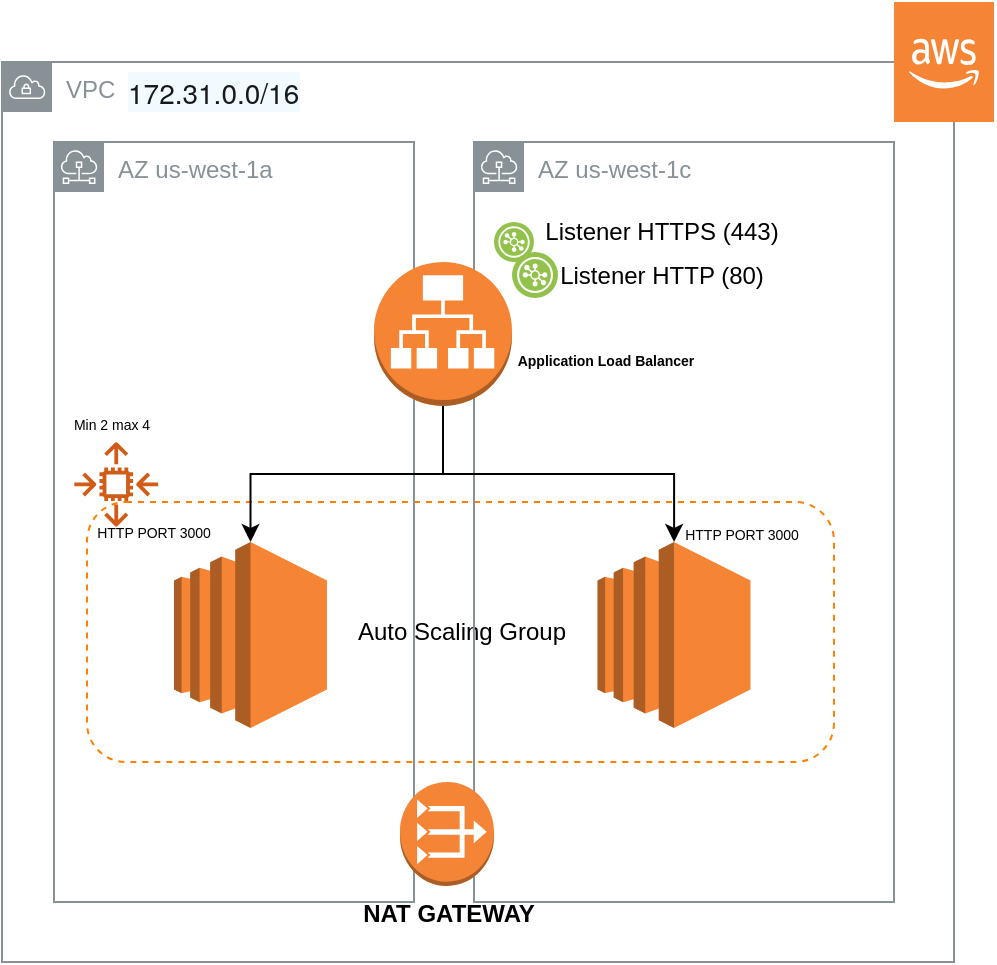 <mxfile version="14.6.13" type="device" pages="3"><diagram id="ogSnZURqez3LyuXSEBDe" name="Infrastructure Architecture"><mxGraphModel dx="2062" dy="1155" grid="0" gridSize="10" guides="0" tooltips="1" connect="1" arrows="1" fold="1" page="1" pageScale="1" pageWidth="827" pageHeight="1169" math="0" shadow="0"><root><mxCell id="0"/><mxCell id="1" parent="0"/><mxCell id="BzRsgsuqI517pexDywHd-12" value="Auto Scaling Group" style="rounded=1;whiteSpace=wrap;html=1;dashed=1;strokeColor=#FF8000;" parent="1" vertex="1"><mxGeometry x="216.5" y="270" width="373.5" height="130" as="geometry"/></mxCell><mxCell id="BzRsgsuqI517pexDywHd-1" value="VPC&amp;nbsp;" style="outlineConnect=0;gradientColor=none;html=1;whiteSpace=wrap;fontSize=12;fontStyle=0;shape=mxgraph.aws4.group;grIcon=mxgraph.aws4.group_vpc;strokeColor=#879196;fillColor=none;verticalAlign=top;align=left;spacingLeft=30;fontColor=#879196;dashed=0;" parent="1" vertex="1"><mxGeometry x="174" y="50" width="476" height="450" as="geometry"/></mxCell><mxCell id="BzRsgsuqI517pexDywHd-3" value="AZ us-west-1a" style="outlineConnect=0;gradientColor=none;html=1;whiteSpace=wrap;fontSize=12;fontStyle=0;shape=mxgraph.aws4.group;grIcon=mxgraph.aws4.group_subnet;strokeColor=#879196;fillColor=none;verticalAlign=top;align=left;spacingLeft=30;fontColor=#879196;dashed=0;" parent="1" vertex="1"><mxGeometry x="200" y="90" width="180" height="380" as="geometry"/></mxCell><mxCell id="BzRsgsuqI517pexDywHd-4" value="AZ us-west-1c" style="outlineConnect=0;gradientColor=none;html=1;whiteSpace=wrap;fontSize=12;fontStyle=0;shape=mxgraph.aws4.group;grIcon=mxgraph.aws4.group_subnet;strokeColor=#879196;fillColor=none;verticalAlign=top;align=left;spacingLeft=30;fontColor=#879196;dashed=0;" parent="1" vertex="1"><mxGeometry x="410" y="90" width="210" height="380" as="geometry"/></mxCell><mxCell id="BzRsgsuqI517pexDywHd-13" style="edgeStyle=orthogonalEdgeStyle;rounded=0;orthogonalLoop=1;jettySize=auto;html=1;exitX=0.5;exitY=1;exitDx=0;exitDy=0;exitPerimeter=0;" parent="1" source="BzRsgsuqI517pexDywHd-2" target="BzRsgsuqI517pexDywHd-10" edge="1"><mxGeometry relative="1" as="geometry"/></mxCell><mxCell id="BzRsgsuqI517pexDywHd-14" style="edgeStyle=orthogonalEdgeStyle;rounded=0;orthogonalLoop=1;jettySize=auto;html=1;exitX=0.5;exitY=1;exitDx=0;exitDy=0;exitPerimeter=0;" parent="1" source="BzRsgsuqI517pexDywHd-2" target="BzRsgsuqI517pexDywHd-11" edge="1"><mxGeometry relative="1" as="geometry"/></mxCell><mxCell id="BzRsgsuqI517pexDywHd-2" value="" style="outlineConnect=0;dashed=0;verticalLabelPosition=bottom;verticalAlign=top;align=center;html=1;shape=mxgraph.aws3.application_load_balancer;fillColor=#F58534;gradientColor=none;" parent="1" vertex="1"><mxGeometry x="360" y="150" width="69" height="72" as="geometry"/></mxCell><mxCell id="BzRsgsuqI517pexDywHd-10" value="" style="outlineConnect=0;dashed=0;verticalLabelPosition=bottom;verticalAlign=top;align=center;html=1;shape=mxgraph.aws3.ec2;fillColor=#F58534;gradientColor=none;" parent="1" vertex="1"><mxGeometry x="260" y="290" width="76.5" height="93" as="geometry"/></mxCell><mxCell id="BzRsgsuqI517pexDywHd-11" value="" style="outlineConnect=0;dashed=0;verticalLabelPosition=bottom;verticalAlign=top;align=center;html=1;shape=mxgraph.aws3.ec2;fillColor=#F58534;gradientColor=none;" parent="1" vertex="1"><mxGeometry x="471.75" y="290" width="76.5" height="93" as="geometry"/></mxCell><mxCell id="BzRsgsuqI517pexDywHd-15" value="&lt;b&gt;NAT GATEWAY&lt;/b&gt;" style="outlineConnect=0;dashed=0;verticalLabelPosition=bottom;verticalAlign=top;align=center;html=1;shape=mxgraph.aws3.vpc_nat_gateway;fillColor=#F58536;gradientColor=none;strokeColor=#FF8000;" parent="1" vertex="1"><mxGeometry x="373" y="410" width="47" height="52" as="geometry"/></mxCell><mxCell id="BzRsgsuqI517pexDywHd-17" value="" style="aspect=fixed;perimeter=ellipsePerimeter;html=1;align=center;shadow=0;dashed=0;fontColor=#4277BB;labelBackgroundColor=#ffffff;fontSize=12;spacingTop=3;image;image=img/lib/ibm/vpc/LoadBalancerListener.svg;strokeColor=#FF8000;" parent="1" vertex="1"><mxGeometry x="420" y="130" width="20" height="20" as="geometry"/></mxCell><mxCell id="BzRsgsuqI517pexDywHd-18" value="Listener HTTPS (443)" style="text;html=1;strokeColor=none;fillColor=none;align=center;verticalAlign=middle;whiteSpace=wrap;rounded=0;dashed=1;" parent="1" vertex="1"><mxGeometry x="429" y="130" width="150" height="10" as="geometry"/></mxCell><mxCell id="BzRsgsuqI517pexDywHd-19" value="" style="aspect=fixed;perimeter=ellipsePerimeter;html=1;align=center;shadow=0;dashed=0;fontColor=#4277BB;labelBackgroundColor=#ffffff;fontSize=12;spacingTop=3;image;image=img/lib/ibm/vpc/LoadBalancerListener.svg;strokeColor=#FF8000;" parent="1" vertex="1"><mxGeometry x="429" y="145" width="23" height="23" as="geometry"/></mxCell><mxCell id="BzRsgsuqI517pexDywHd-20" value="Listener HTTP (80)" style="text;html=1;strokeColor=none;fillColor=none;align=center;verticalAlign=middle;whiteSpace=wrap;rounded=0;dashed=1;" parent="1" vertex="1"><mxGeometry x="424" y="146.5" width="160" height="20" as="geometry"/></mxCell><mxCell id="BzRsgsuqI517pexDywHd-22" value="HTTP PORT 3000" style="text;html=1;strokeColor=none;fillColor=none;align=center;verticalAlign=middle;whiteSpace=wrap;rounded=0;dashed=1;fontSize=7;" parent="1" vertex="1"><mxGeometry x="504" y="270.75" width="80" height="31.5" as="geometry"/></mxCell><mxCell id="BzRsgsuqI517pexDywHd-23" value="HTTP PORT 3000" style="text;html=1;strokeColor=none;fillColor=none;align=center;verticalAlign=middle;whiteSpace=wrap;rounded=0;dashed=1;fontSize=7;" parent="1" vertex="1"><mxGeometry x="210" y="270" width="80" height="31.5" as="geometry"/></mxCell><mxCell id="BzRsgsuqI517pexDywHd-25" value="&lt;b&gt;Application Load Balancer&lt;/b&gt;" style="text;html=1;strokeColor=none;fillColor=none;align=center;verticalAlign=middle;whiteSpace=wrap;rounded=0;dashed=1;fontSize=7;" parent="1" vertex="1"><mxGeometry x="429" y="190" width="94" height="20" as="geometry"/></mxCell><mxCell id="BzRsgsuqI517pexDywHd-26" value="&lt;span style=&quot;color: rgb(22, 25, 31); font-family: &amp;quot;amazon ember&amp;quot;, &amp;quot;helvetica neue&amp;quot;, roboto, arial, sans-serif; font-size: 14px; font-style: normal; font-weight: 400; letter-spacing: normal; text-indent: 0px; text-transform: none; word-spacing: 0px; background-color: rgb(241, 250, 255); display: inline; float: none;&quot;&gt;172.31.0.0/16&lt;/span&gt;" style="text;whiteSpace=wrap;html=1;fontSize=7;" parent="1" vertex="1"><mxGeometry x="235" y="50" width="110" height="30" as="geometry"/></mxCell><mxCell id="BzRsgsuqI517pexDywHd-27" value="" style="outlineConnect=0;fontColor=#232F3E;gradientColor=none;fillColor=#D05C17;strokeColor=none;dashed=0;verticalLabelPosition=bottom;verticalAlign=top;align=center;html=1;fontSize=12;fontStyle=0;aspect=fixed;pointerEvents=1;shape=mxgraph.aws4.auto_scaling2;" parent="1" vertex="1"><mxGeometry x="210" y="240" width="42.25" height="42.25" as="geometry"/></mxCell><mxCell id="BzRsgsuqI517pexDywHd-28" value="Min 2 max 4" style="text;html=1;strokeColor=none;fillColor=none;align=center;verticalAlign=middle;whiteSpace=wrap;rounded=0;dashed=1;fontSize=7;" parent="1" vertex="1"><mxGeometry x="174" y="222" width="110" height="20" as="geometry"/></mxCell><mxCell id="BzRsgsuqI517pexDywHd-29" value="" style="outlineConnect=0;dashed=0;verticalLabelPosition=bottom;verticalAlign=top;align=center;html=1;shape=mxgraph.aws3.cloud_2;fillColor=#F58534;gradientColor=none;fontSize=7;strokeColor=#FF8000;" parent="1" vertex="1"><mxGeometry x="620" y="20" width="50" height="60" as="geometry"/></mxCell></root></mxGraphModel></diagram><diagram id="vb_v1I9GWxazR_AAftto" name="Application pipeline"><mxGraphModel dx="2062" dy="1155" grid="0" gridSize="10" guides="0" tooltips="1" connect="1" arrows="1" fold="1" page="1" pageScale="1" pageWidth="827" pageHeight="1169" math="0" shadow="0"><root><mxCell id="DCkGBfnN7YmnG2D4Gp_2-0"/><mxCell id="DCkGBfnN7YmnG2D4Gp_2-1" parent="DCkGBfnN7YmnG2D4Gp_2-0"/><mxCell id="acjGzCW7XDTCknvXD9CY-15" value="" style="rounded=1;whiteSpace=wrap;html=1;dashed=1;fontSize=12;strokeColor=#00CC00;" parent="DCkGBfnN7YmnG2D4Gp_2-1" vertex="1"><mxGeometry x="10" y="190" width="800" height="540" as="geometry"/></mxCell><mxCell id="acjGzCW7XDTCknvXD9CY-2" value="ASG" style="rounded=1;whiteSpace=wrap;html=1;dashed=1;fontSize=12;strokeColor=#FF8000;" parent="DCkGBfnN7YmnG2D4Gp_2-1" vertex="1"><mxGeometry x="405.25" y="570" width="293.88" height="120" as="geometry"/></mxCell><mxCell id="DCkGBfnN7YmnG2D4Gp_2-5" value="" style="rounded=1;whiteSpace=wrap;html=1;dashed=1;fontSize=7;strokeColor=#FF8000;" parent="DCkGBfnN7YmnG2D4Gp_2-1" vertex="1"><mxGeometry x="21.25" y="230" width="196.25" height="200" as="geometry"/></mxCell><mxCell id="DCkGBfnN7YmnG2D4Gp_2-2" value="" style="outlineConnect=0;dashed=0;verticalLabelPosition=bottom;verticalAlign=top;align=center;html=1;shape=mxgraph.aws3.codepipeline;fillColor=#759C3E;gradientColor=none;fontSize=7;strokeColor=#FF8000;" parent="DCkGBfnN7YmnG2D4Gp_2-1" vertex="1"><mxGeometry x="30" y="148" width="67.5" height="81" as="geometry"/></mxCell><mxCell id="DCkGBfnN7YmnG2D4Gp_2-4" value="&lt;font style=&quot;font-size: 15px&quot;&gt;Github&lt;/font&gt;" style="dashed=0;outlineConnect=0;html=1;align=center;labelPosition=center;verticalLabelPosition=bottom;verticalAlign=top;shape=mxgraph.weblogos.github;fontSize=7;strokeColor=#FF8000;" parent="DCkGBfnN7YmnG2D4Gp_2-1" vertex="1"><mxGeometry x="75" y="292.5" width="75" height="75" as="geometry"/></mxCell><mxCell id="DCkGBfnN7YmnG2D4Gp_2-6" value="Source Stage" style="text;html=1;strokeColor=none;fillColor=none;align=center;verticalAlign=middle;whiteSpace=wrap;rounded=0;dashed=1;fontSize=12;" parent="DCkGBfnN7YmnG2D4Gp_2-1" vertex="1"><mxGeometry x="30" y="240" width="80" height="30" as="geometry"/></mxCell><mxCell id="DCkGBfnN7YmnG2D4Gp_2-7" value="" style="rounded=1;whiteSpace=wrap;html=1;dashed=1;fontSize=7;strokeColor=#FF8000;" parent="DCkGBfnN7YmnG2D4Gp_2-1" vertex="1"><mxGeometry x="230" y="230" width="196.25" height="200" as="geometry"/></mxCell><mxCell id="DCkGBfnN7YmnG2D4Gp_2-9" value="Build Stage" style="text;html=1;strokeColor=none;fillColor=none;align=center;verticalAlign=middle;whiteSpace=wrap;rounded=0;dashed=1;fontSize=12;" parent="DCkGBfnN7YmnG2D4Gp_2-1" vertex="1"><mxGeometry x="243.75" y="240" width="80" height="30" as="geometry"/></mxCell><mxCell id="DCkGBfnN7YmnG2D4Gp_2-10" value="" style="rounded=1;whiteSpace=wrap;html=1;dashed=1;fontSize=7;strokeColor=#FF8000;" parent="DCkGBfnN7YmnG2D4Gp_2-1" vertex="1"><mxGeometry x="450" y="230" width="196.25" height="200" as="geometry"/></mxCell><mxCell id="DCkGBfnN7YmnG2D4Gp_2-12" value="Deploy Stage" style="text;html=1;strokeColor=none;fillColor=none;align=center;verticalAlign=middle;whiteSpace=wrap;rounded=0;dashed=1;fontSize=12;" parent="DCkGBfnN7YmnG2D4Gp_2-1" vertex="1"><mxGeometry x="463.75" y="240" width="80" height="30" as="geometry"/></mxCell><mxCell id="DCkGBfnN7YmnG2D4Gp_2-13" value="CodeBuild" style="outlineConnect=0;dashed=0;verticalLabelPosition=bottom;verticalAlign=top;align=center;html=1;shape=mxgraph.aws3.codebuild;fillColor=#759C3E;gradientColor=none;fontSize=12;strokeColor=#FF8000;" parent="DCkGBfnN7YmnG2D4Gp_2-1" vertex="1"><mxGeometry x="289.88" y="283.5" width="76.5" height="93" as="geometry"/></mxCell><mxCell id="DCkGBfnN7YmnG2D4Gp_2-14" value="CodeDeploy" style="outlineConnect=0;dashed=0;verticalLabelPosition=bottom;verticalAlign=top;align=center;html=1;shape=mxgraph.aws3.codedeploy;fillColor=#759C3E;gradientColor=none;fontSize=12;strokeColor=#FF8000;" parent="DCkGBfnN7YmnG2D4Gp_2-1" vertex="1"><mxGeometry x="514.37" y="286.5" width="75.63" height="93.5" as="geometry"/></mxCell><mxCell id="DCkGBfnN7YmnG2D4Gp_2-15" value="" style="outlineConnect=0;fontColor=#232F3E;gradientColor=none;fillColor=#D05C17;strokeColor=none;dashed=0;verticalLabelPosition=bottom;verticalAlign=top;align=center;html=1;fontSize=12;fontStyle=0;aspect=fixed;pointerEvents=1;shape=mxgraph.aws4.auto_scaling2;" parent="DCkGBfnN7YmnG2D4Gp_2-1" vertex="1"><mxGeometry x="385.75" y="520" width="78" height="78" as="geometry"/></mxCell><mxCell id="acjGzCW7XDTCknvXD9CY-0" value="" style="outlineConnect=0;dashed=0;verticalLabelPosition=bottom;verticalAlign=top;align=center;html=1;shape=mxgraph.aws3.ec2;fillColor=#F58534;gradientColor=none;fontSize=12;strokeColor=#FF8000;" parent="DCkGBfnN7YmnG2D4Gp_2-1" vertex="1"><mxGeometry x="437.87" y="585" width="76.5" height="93" as="geometry"/></mxCell><mxCell id="acjGzCW7XDTCknvXD9CY-1" value="" style="outlineConnect=0;dashed=0;verticalLabelPosition=bottom;verticalAlign=top;align=center;html=1;shape=mxgraph.aws3.ec2;fillColor=#F58534;gradientColor=none;fontSize=12;strokeColor=#FF8000;" parent="DCkGBfnN7YmnG2D4Gp_2-1" vertex="1"><mxGeometry x="600" y="585" width="76.5" height="93" as="geometry"/></mxCell><mxCell id="acjGzCW7XDTCknvXD9CY-4" value="" style="shape=flexArrow;endArrow=classic;html=1;fontSize=12;entryX=0.5;entryY=0;entryDx=0;entryDy=0;" parent="DCkGBfnN7YmnG2D4Gp_2-1" target="acjGzCW7XDTCknvXD9CY-2" edge="1"><mxGeometry width="50" height="50" relative="1" as="geometry"><mxPoint x="551.68" y="410" as="sourcePoint"/><mxPoint x="551.68" y="500" as="targetPoint"/></mxGeometry></mxCell><mxCell id="acjGzCW7XDTCknvXD9CY-7" value="&lt;h1 style=&quot;font-size: 13px&quot;&gt;&lt;font style=&quot;font-size: 13px&quot;&gt;DeploymentConfiguration&lt;/font&gt;&lt;/h1&gt;&lt;div style=&quot;font-size: 13px&quot;&gt;&lt;font style=&quot;font-size: 13px&quot;&gt;One at A Time&lt;/font&gt;&lt;/div&gt;" style="text;html=1;strokeColor=none;fillColor=none;spacing=5;spacingTop=-20;whiteSpace=wrap;overflow=hidden;rounded=0;dashed=1;fontSize=12;" parent="DCkGBfnN7YmnG2D4Gp_2-1" vertex="1"><mxGeometry x="280" y="660" width="356.25" height="120" as="geometry"/></mxCell><mxCell id="acjGzCW7XDTCknvXD9CY-8" value="CODEPIPELINE" style="text;html=1;align=center;verticalAlign=middle;resizable=0;points=[];autosize=1;strokeColor=none;fontSize=12;" parent="DCkGBfnN7YmnG2D4Gp_2-1" vertex="1"><mxGeometry x="97.5" y="170" width="100" height="20" as="geometry"/></mxCell><mxCell id="acjGzCW7XDTCknvXD9CY-9" value="https://github.com/jfr992/timeoff-management-application" style="text;html=1;strokeColor=none;fillColor=none;align=center;verticalAlign=middle;whiteSpace=wrap;rounded=0;dashed=1;fontSize=12;" parent="DCkGBfnN7YmnG2D4Gp_2-1" vertex="1"><mxGeometry x="74.38" y="430" width="90" height="50" as="geometry"/></mxCell><mxCell id="acjGzCW7XDTCknvXD9CY-11" value="" style="endArrow=classic;html=1;fontSize=12;" parent="DCkGBfnN7YmnG2D4Gp_2-1" edge="1"><mxGeometry width="50" height="50" relative="1" as="geometry"><mxPoint x="180" y="332.75" as="sourcePoint"/><mxPoint x="262.5" y="332.75" as="targetPoint"/></mxGeometry></mxCell><mxCell id="acjGzCW7XDTCknvXD9CY-12" value="" style="endArrow=classic;html=1;fontSize=12;" parent="DCkGBfnN7YmnG2D4Gp_2-1" edge="1"><mxGeometry width="50" height="50" relative="1" as="geometry"><mxPoint x="400" y="332.75" as="sourcePoint"/><mxPoint x="482.5" y="332.75" as="targetPoint"/></mxGeometry></mxCell><mxCell id="acjGzCW7XDTCknvXD9CY-16" value="S3 Bucket for artifacts" style="outlineConnect=0;fontColor=#232F3E;gradientColor=none;fillColor=#277116;strokeColor=none;dashed=0;verticalLabelPosition=bottom;verticalAlign=top;align=center;html=1;fontSize=12;fontStyle=0;aspect=fixed;pointerEvents=1;shape=mxgraph.aws4.bucket;" parent="DCkGBfnN7YmnG2D4Gp_2-1" vertex="1"><mxGeometry x="625.06" y="200" width="51.44" height="53.5" as="geometry"/></mxCell><mxCell id="acjGzCW7XDTCknvXD9CY-17" value="S3 Bucket for artifacts" style="outlineConnect=0;fontColor=#232F3E;gradientColor=none;fillColor=#277116;strokeColor=none;dashed=0;verticalLabelPosition=bottom;verticalAlign=top;align=center;html=1;fontSize=12;fontStyle=0;aspect=fixed;pointerEvents=1;shape=mxgraph.aws4.bucket;" parent="DCkGBfnN7YmnG2D4Gp_2-1" vertex="1"><mxGeometry x="384.28" y="200" width="51.44" height="53.5" as="geometry"/></mxCell></root></mxGraphModel></diagram><diagram id="lnsmxjITZUjjDmCHx06W" name="Infrastructure pipeline"><mxGraphModel dx="2062" dy="1155" grid="0" gridSize="10" guides="0" tooltips="1" connect="1" arrows="1" fold="1" page="1" pageScale="1" pageWidth="827" pageHeight="1169" math="0" shadow="0"><root><mxCell id="t-YVELLt_mAC9sYeP4xB-0"/><mxCell id="t-YVELLt_mAC9sYeP4xB-1" parent="t-YVELLt_mAC9sYeP4xB-0"/><mxCell id="vhpbvf-pvdPNg5GyxVLE-0" value="" style="rounded=1;whiteSpace=wrap;html=1;dashed=1;fontSize=12;strokeColor=#00CC00;" vertex="1" parent="t-YVELLt_mAC9sYeP4xB-1"><mxGeometry x="9.25" y="80" width="690.75" height="590" as="geometry"/></mxCell><mxCell id="vhpbvf-pvdPNg5GyxVLE-2" value="" style="rounded=1;whiteSpace=wrap;html=1;dashed=1;fontSize=7;strokeColor=#FF8000;" vertex="1" parent="t-YVELLt_mAC9sYeP4xB-1"><mxGeometry x="120" y="222" width="196.25" height="200" as="geometry"/></mxCell><mxCell id="vhpbvf-pvdPNg5GyxVLE-3" value="" style="outlineConnect=0;dashed=0;verticalLabelPosition=bottom;verticalAlign=top;align=center;html=1;shape=mxgraph.aws3.codepipeline;fillColor=#759C3E;gradientColor=none;fontSize=7;strokeColor=#FF8000;" vertex="1" parent="t-YVELLt_mAC9sYeP4xB-1"><mxGeometry x="128.75" y="140" width="67.5" height="81" as="geometry"/></mxCell><mxCell id="vhpbvf-pvdPNg5GyxVLE-4" value="&lt;font style=&quot;font-size: 15px&quot;&gt;Github&lt;/font&gt;" style="dashed=0;outlineConnect=0;html=1;align=center;labelPosition=center;verticalLabelPosition=bottom;verticalAlign=top;shape=mxgraph.weblogos.github;fontSize=7;strokeColor=#FF8000;" vertex="1" parent="t-YVELLt_mAC9sYeP4xB-1"><mxGeometry x="173.75" y="284.5" width="75" height="75" as="geometry"/></mxCell><mxCell id="vhpbvf-pvdPNg5GyxVLE-5" value="Source Stage" style="text;html=1;strokeColor=none;fillColor=none;align=center;verticalAlign=middle;whiteSpace=wrap;rounded=0;dashed=1;fontSize=12;" vertex="1" parent="t-YVELLt_mAC9sYeP4xB-1"><mxGeometry x="128.75" y="232" width="80" height="30" as="geometry"/></mxCell><mxCell id="vhpbvf-pvdPNg5GyxVLE-8" value="" style="rounded=1;whiteSpace=wrap;html=1;dashed=1;fontSize=7;strokeColor=#FF8000;" vertex="1" parent="t-YVELLt_mAC9sYeP4xB-1"><mxGeometry x="368.75" y="221" width="196.25" height="200" as="geometry"/></mxCell><mxCell id="vhpbvf-pvdPNg5GyxVLE-9" value="Deploy Cloudformation" style="text;html=1;strokeColor=none;fillColor=none;align=center;verticalAlign=middle;whiteSpace=wrap;rounded=0;dashed=1;fontSize=12;" vertex="1" parent="t-YVELLt_mAC9sYeP4xB-1"><mxGeometry x="378.75" y="232" width="80" height="30" as="geometry"/></mxCell><mxCell id="vhpbvf-pvdPNg5GyxVLE-17" value="CODEPIPELINE INFRASTRUCTURE" style="text;html=1;align=center;verticalAlign=middle;resizable=0;points=[];autosize=1;strokeColor=none;fontSize=12;" vertex="1" parent="t-YVELLt_mAC9sYeP4xB-1"><mxGeometry x="202.5" y="162" width="220" height="20" as="geometry"/></mxCell><mxCell id="vhpbvf-pvdPNg5GyxVLE-18" value="https://github.com/jfr992/timeoff-management-aws" style="text;html=1;strokeColor=none;fillColor=none;align=center;verticalAlign=middle;whiteSpace=wrap;rounded=0;dashed=1;fontSize=12;" vertex="1" parent="t-YVELLt_mAC9sYeP4xB-1"><mxGeometry x="173.12" y="380" width="90" height="50" as="geometry"/></mxCell><mxCell id="vhpbvf-pvdPNg5GyxVLE-19" value="" style="endArrow=classic;html=1;fontSize=12;" edge="1" parent="t-YVELLt_mAC9sYeP4xB-1"><mxGeometry width="50" height="50" relative="1" as="geometry"><mxPoint x="278.75" y="324.75" as="sourcePoint"/><mxPoint x="361.25" y="324.75" as="targetPoint"/></mxGeometry></mxCell><mxCell id="gAA03-9qGWlM64PJb0vD-0" value="" style="outlineConnect=0;dashed=0;verticalLabelPosition=bottom;verticalAlign=top;align=center;html=1;shape=mxgraph.aws3.cloudformation;fillColor=#759C3E;gradientColor=none;" vertex="1" parent="t-YVELLt_mAC9sYeP4xB-1"><mxGeometry x="429" y="287" width="76.5" height="93" as="geometry"/></mxCell><mxCell id="-HLA99aC6P-S_g7aTCRf-21" value="" style="group" vertex="1" connectable="0" parent="t-YVELLt_mAC9sYeP4xB-1"><mxGeometry x="330" y="470" width="276" height="170" as="geometry"/></mxCell><mxCell id="-HLA99aC6P-S_g7aTCRf-0" value="Auto Scaling Group" style="rounded=1;whiteSpace=wrap;html=1;dashed=1;strokeColor=#FF8000;" vertex="1" parent="-HLA99aC6P-S_g7aTCRf-21"><mxGeometry x="28.197" y="88.148" width="247.803" height="81.852" as="geometry"/></mxCell><mxCell id="-HLA99aC6P-S_g7aTCRf-6" value="" style="outlineConnect=0;dashed=0;verticalLabelPosition=bottom;verticalAlign=top;align=center;html=1;shape=mxgraph.aws3.application_load_balancer;fillColor=#F58534;gradientColor=none;" vertex="1" parent="-HLA99aC6P-S_g7aTCRf-21"><mxGeometry x="123.404" y="12.593" width="45.779" height="45.333" as="geometry"/></mxCell><mxCell id="-HLA99aC6P-S_g7aTCRf-7" value="" style="outlineConnect=0;dashed=0;verticalLabelPosition=bottom;verticalAlign=top;align=center;html=1;shape=mxgraph.aws3.ec2;fillColor=#F58534;gradientColor=none;" vertex="1" parent="-HLA99aC6P-S_g7aTCRf-21"><mxGeometry x="57.058" y="100.741" width="50.755" height="58.556" as="geometry"/></mxCell><mxCell id="-HLA99aC6P-S_g7aTCRf-4" style="edgeStyle=orthogonalEdgeStyle;rounded=0;orthogonalLoop=1;jettySize=auto;html=1;exitX=0.5;exitY=1;exitDx=0;exitDy=0;exitPerimeter=0;" edge="1" parent="-HLA99aC6P-S_g7aTCRf-21" source="-HLA99aC6P-S_g7aTCRf-6" target="-HLA99aC6P-S_g7aTCRf-7"><mxGeometry relative="1" as="geometry"/></mxCell><mxCell id="-HLA99aC6P-S_g7aTCRf-8" value="" style="outlineConnect=0;dashed=0;verticalLabelPosition=bottom;verticalAlign=top;align=center;html=1;shape=mxgraph.aws3.ec2;fillColor=#F58534;gradientColor=none;" vertex="1" parent="-HLA99aC6P-S_g7aTCRf-21"><mxGeometry x="197.546" y="100.741" width="50.755" height="58.556" as="geometry"/></mxCell><mxCell id="-HLA99aC6P-S_g7aTCRf-5" style="edgeStyle=orthogonalEdgeStyle;rounded=0;orthogonalLoop=1;jettySize=auto;html=1;exitX=0.5;exitY=1;exitDx=0;exitDy=0;exitPerimeter=0;" edge="1" parent="-HLA99aC6P-S_g7aTCRf-21" source="-HLA99aC6P-S_g7aTCRf-6" target="-HLA99aC6P-S_g7aTCRf-8"><mxGeometry relative="1" as="geometry"/></mxCell><mxCell id="-HLA99aC6P-S_g7aTCRf-14" value="HTTP PORT 3000" style="text;html=1;strokeColor=none;fillColor=none;align=center;verticalAlign=middle;whiteSpace=wrap;rounded=0;dashed=1;fontSize=7;" vertex="1" parent="-HLA99aC6P-S_g7aTCRf-21"><mxGeometry x="218.942" y="88.62" width="53.077" height="19.833" as="geometry"/></mxCell><mxCell id="-HLA99aC6P-S_g7aTCRf-15" value="HTTP PORT 3000" style="text;html=1;strokeColor=none;fillColor=none;align=center;verticalAlign=middle;whiteSpace=wrap;rounded=0;dashed=1;fontSize=7;" vertex="1" parent="-HLA99aC6P-S_g7aTCRf-21"><mxGeometry x="23.885" y="88.148" width="53.077" height="19.833" as="geometry"/></mxCell><mxCell id="-HLA99aC6P-S_g7aTCRf-16" value="&lt;b&gt;Application Load Balancer&lt;/b&gt;" style="text;html=1;strokeColor=none;fillColor=none;align=center;verticalAlign=middle;whiteSpace=wrap;rounded=0;dashed=1;fontSize=7;" vertex="1" parent="-HLA99aC6P-S_g7aTCRf-21"><mxGeometry x="169.183" y="37.778" width="62.365" height="12.593" as="geometry"/></mxCell><mxCell id="-HLA99aC6P-S_g7aTCRf-18" value="" style="outlineConnect=0;fontColor=#232F3E;gradientColor=none;fillColor=#D05C17;strokeColor=none;dashed=0;verticalLabelPosition=bottom;verticalAlign=top;align=center;html=1;fontSize=12;fontStyle=0;aspect=fixed;pointerEvents=1;shape=mxgraph.aws4.auto_scaling2;" vertex="1" parent="-HLA99aC6P-S_g7aTCRf-21"><mxGeometry x="23.885" y="69.259" width="26.602" height="26.602" as="geometry"/></mxCell><mxCell id="-HLA99aC6P-S_g7aTCRf-19" value="Min 2 max 4" style="text;html=1;strokeColor=none;fillColor=none;align=center;verticalAlign=middle;whiteSpace=wrap;rounded=0;dashed=1;fontSize=7;" vertex="1" parent="-HLA99aC6P-S_g7aTCRf-21"><mxGeometry y="57.926" width="72.981" height="12.593" as="geometry"/></mxCell><mxCell id="-HLA99aC6P-S_g7aTCRf-22" value="" style="shape=flexArrow;endArrow=classic;html=1;" edge="1" parent="t-YVELLt_mAC9sYeP4xB-1"><mxGeometry width="50" height="50" relative="1" as="geometry"><mxPoint x="470" y="390" as="sourcePoint"/><mxPoint x="470" y="470" as="targetPoint"/></mxGeometry></mxCell></root></mxGraphModel></diagram></mxfile>